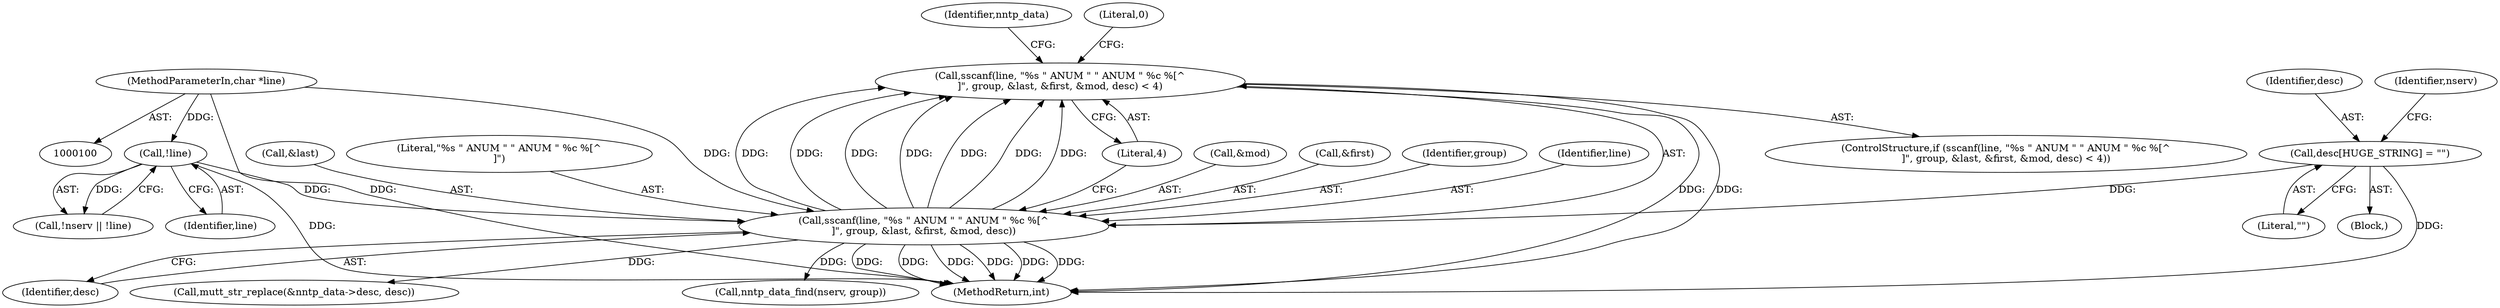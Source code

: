 digraph "1_neomutt_6296f7153f0c9d5e5cd3aaf08f9731e56621bdd3@API" {
"1000129" [label="(Call,sscanf(line, \"%s \" ANUM \" \" ANUM \" %c %[^\n]\", group, &last, &first, &mod, desc) < 4)"];
"1000130" [label="(Call,sscanf(line, \"%s \" ANUM \" \" ANUM \" %c %[^\n]\", group, &last, &first, &mod, desc))"];
"1000124" [label="(Call,!line)"];
"1000101" [label="(MethodParameterIn,char *line)"];
"1000114" [label="(Call,desc[HUGE_STRING] = \"\")"];
"1000116" [label="(Literal,\"\")"];
"1000130" [label="(Call,sscanf(line, \"%s \" ANUM \" \" ANUM \" %c %[^\n]\", group, &last, &first, &mod, desc))"];
"1000125" [label="(Identifier,line)"];
"1000138" [label="(Call,&mod)"];
"1000145" [label="(Identifier,nntp_data)"];
"1000101" [label="(MethodParameterIn,char *line)"];
"1000114" [label="(Call,desc[HUGE_STRING] = \"\")"];
"1000136" [label="(Call,&first)"];
"1000115" [label="(Identifier,desc)"];
"1000225" [label="(MethodReturn,int)"];
"1000124" [label="(Call,!line)"];
"1000133" [label="(Identifier,group)"];
"1000140" [label="(Identifier,desc)"];
"1000141" [label="(Literal,4)"];
"1000129" [label="(Call,sscanf(line, \"%s \" ANUM \" \" ANUM \" %c %[^\n]\", group, &last, &first, &mod, desc) < 4)"];
"1000123" [label="(Identifier,nserv)"];
"1000131" [label="(Identifier,line)"];
"1000128" [label="(ControlStructure,if (sscanf(line, \"%s \" ANUM \" \" ANUM \" %c %[^\n]\", group, &last, &first, &mod, desc) < 4))"];
"1000175" [label="(Call,mutt_str_replace(&nntp_data->desc, desc))"];
"1000134" [label="(Call,&last)"];
"1000103" [label="(Block,)"];
"1000143" [label="(Literal,0)"];
"1000146" [label="(Call,nntp_data_find(nserv, group))"];
"1000132" [label="(Literal,\"%s \" ANUM \" \" ANUM \" %c %[^\n]\")"];
"1000121" [label="(Call,!nserv || !line)"];
"1000129" -> "1000128"  [label="AST: "];
"1000129" -> "1000141"  [label="CFG: "];
"1000130" -> "1000129"  [label="AST: "];
"1000141" -> "1000129"  [label="AST: "];
"1000143" -> "1000129"  [label="CFG: "];
"1000145" -> "1000129"  [label="CFG: "];
"1000129" -> "1000225"  [label="DDG: "];
"1000129" -> "1000225"  [label="DDG: "];
"1000130" -> "1000129"  [label="DDG: "];
"1000130" -> "1000129"  [label="DDG: "];
"1000130" -> "1000129"  [label="DDG: "];
"1000130" -> "1000129"  [label="DDG: "];
"1000130" -> "1000129"  [label="DDG: "];
"1000130" -> "1000129"  [label="DDG: "];
"1000130" -> "1000129"  [label="DDG: "];
"1000130" -> "1000140"  [label="CFG: "];
"1000131" -> "1000130"  [label="AST: "];
"1000132" -> "1000130"  [label="AST: "];
"1000133" -> "1000130"  [label="AST: "];
"1000134" -> "1000130"  [label="AST: "];
"1000136" -> "1000130"  [label="AST: "];
"1000138" -> "1000130"  [label="AST: "];
"1000140" -> "1000130"  [label="AST: "];
"1000141" -> "1000130"  [label="CFG: "];
"1000130" -> "1000225"  [label="DDG: "];
"1000130" -> "1000225"  [label="DDG: "];
"1000130" -> "1000225"  [label="DDG: "];
"1000130" -> "1000225"  [label="DDG: "];
"1000130" -> "1000225"  [label="DDG: "];
"1000130" -> "1000225"  [label="DDG: "];
"1000124" -> "1000130"  [label="DDG: "];
"1000101" -> "1000130"  [label="DDG: "];
"1000114" -> "1000130"  [label="DDG: "];
"1000130" -> "1000146"  [label="DDG: "];
"1000130" -> "1000175"  [label="DDG: "];
"1000124" -> "1000121"  [label="AST: "];
"1000124" -> "1000125"  [label="CFG: "];
"1000125" -> "1000124"  [label="AST: "];
"1000121" -> "1000124"  [label="CFG: "];
"1000124" -> "1000225"  [label="DDG: "];
"1000124" -> "1000121"  [label="DDG: "];
"1000101" -> "1000124"  [label="DDG: "];
"1000101" -> "1000100"  [label="AST: "];
"1000101" -> "1000225"  [label="DDG: "];
"1000114" -> "1000103"  [label="AST: "];
"1000114" -> "1000116"  [label="CFG: "];
"1000115" -> "1000114"  [label="AST: "];
"1000116" -> "1000114"  [label="AST: "];
"1000123" -> "1000114"  [label="CFG: "];
"1000114" -> "1000225"  [label="DDG: "];
}

